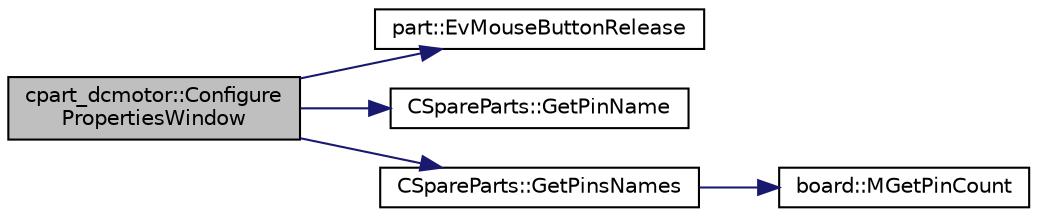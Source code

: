 digraph "cpart_dcmotor::ConfigurePropertiesWindow"
{
 // LATEX_PDF_SIZE
  edge [fontname="Helvetica",fontsize="10",labelfontname="Helvetica",labelfontsize="10"];
  node [fontname="Helvetica",fontsize="10",shape=record];
  rankdir="LR";
  Node1 [label="cpart_dcmotor::Configure\lPropertiesWindow",height=0.2,width=0.4,color="black", fillcolor="grey75", style="filled", fontcolor="black",tooltip="Called to configure the properties window."];
  Node1 -> Node2 [color="midnightblue",fontsize="10",style="solid",fontname="Helvetica"];
  Node2 [label="part::EvMouseButtonRelease",height=0.2,width=0.4,color="black", fillcolor="white", style="filled",URL="$classpart.html#ad99e90d6389a2cbbca423ec7e9371f49",tooltip="Event handler on the part."];
  Node1 -> Node3 [color="midnightblue",fontsize="10",style="solid",fontname="Helvetica"];
  Node3 [label="CSpareParts::GetPinName",height=0.2,width=0.4,color="black", fillcolor="white", style="filled",URL="$class_c_spare_parts.html#a56db36d1a8c49ca039b5feb083f4fed0",tooltip="Return the name of one pin."];
  Node1 -> Node4 [color="midnightblue",fontsize="10",style="solid",fontname="Helvetica"];
  Node4 [label="CSpareParts::GetPinsNames",height=0.2,width=0.4,color="black", fillcolor="white", style="filled",URL="$class_c_spare_parts.html#aafd37c23afd7ccd809ab85032a479a62",tooltip="Return the name of all pins."];
  Node4 -> Node5 [color="midnightblue",fontsize="10",style="solid",fontname="Helvetica"];
  Node5 [label="board::MGetPinCount",height=0.2,width=0.4,color="black", fillcolor="white", style="filled",URL="$classboard.html#a670f0ecc8e8b3208a863588ebfeef533",tooltip="board microcontroller pin count"];
}
